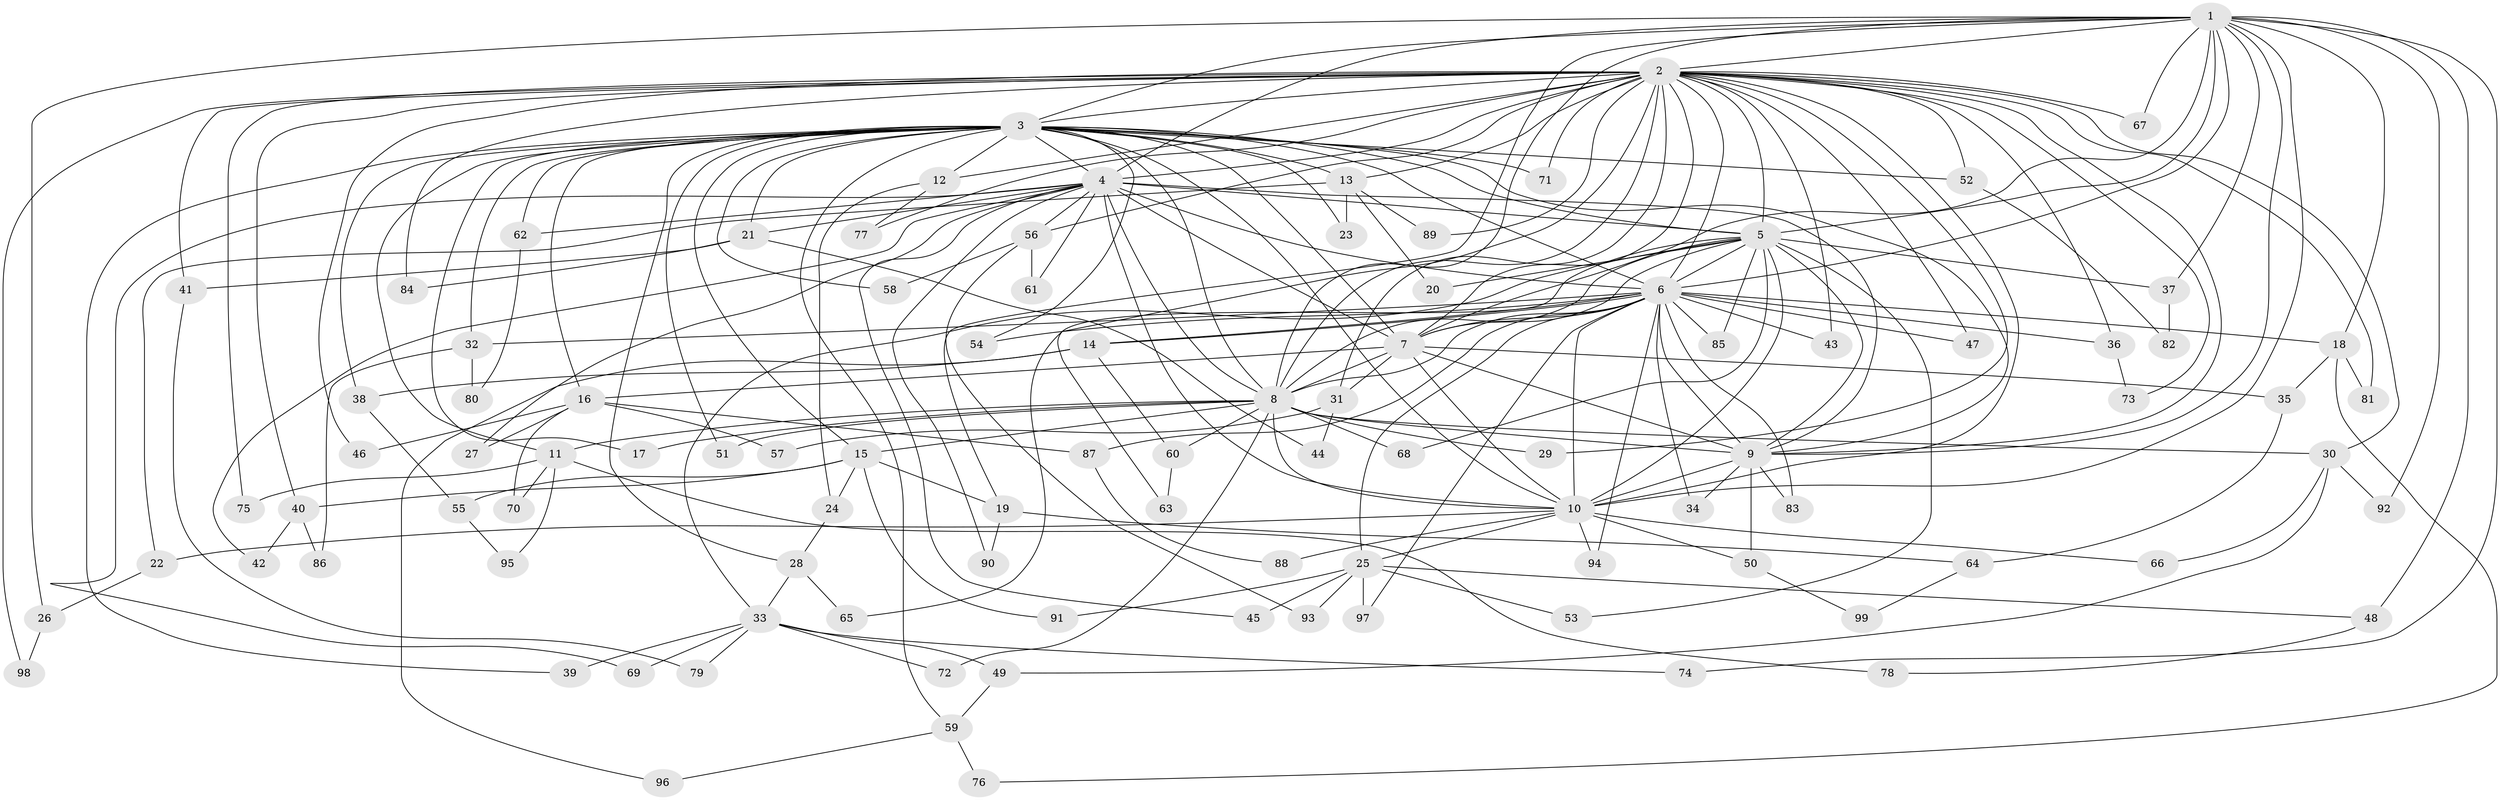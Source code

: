 // coarse degree distribution, {34: 0.0136986301369863, 27: 0.0136986301369863, 16: 0.0273972602739726, 14: 0.0273972602739726, 22: 0.0136986301369863, 13: 0.0136986301369863, 6: 0.0273972602739726, 4: 0.1095890410958904, 5: 0.0547945205479452, 9: 0.0273972602739726, 7: 0.0136986301369863, 2: 0.5205479452054794, 3: 0.1095890410958904, 8: 0.0136986301369863, 1: 0.0136986301369863}
// Generated by graph-tools (version 1.1) at 2025/41/03/06/25 10:41:34]
// undirected, 99 vertices, 223 edges
graph export_dot {
graph [start="1"]
  node [color=gray90,style=filled];
  1;
  2;
  3;
  4;
  5;
  6;
  7;
  8;
  9;
  10;
  11;
  12;
  13;
  14;
  15;
  16;
  17;
  18;
  19;
  20;
  21;
  22;
  23;
  24;
  25;
  26;
  27;
  28;
  29;
  30;
  31;
  32;
  33;
  34;
  35;
  36;
  37;
  38;
  39;
  40;
  41;
  42;
  43;
  44;
  45;
  46;
  47;
  48;
  49;
  50;
  51;
  52;
  53;
  54;
  55;
  56;
  57;
  58;
  59;
  60;
  61;
  62;
  63;
  64;
  65;
  66;
  67;
  68;
  69;
  70;
  71;
  72;
  73;
  74;
  75;
  76;
  77;
  78;
  79;
  80;
  81;
  82;
  83;
  84;
  85;
  86;
  87;
  88;
  89;
  90;
  91;
  92;
  93;
  94;
  95;
  96;
  97;
  98;
  99;
  1 -- 2;
  1 -- 3;
  1 -- 4;
  1 -- 5;
  1 -- 6;
  1 -- 7;
  1 -- 8;
  1 -- 9;
  1 -- 10;
  1 -- 18;
  1 -- 19;
  1 -- 26;
  1 -- 37;
  1 -- 48;
  1 -- 67;
  1 -- 74;
  1 -- 92;
  2 -- 3;
  2 -- 4;
  2 -- 5;
  2 -- 6;
  2 -- 7;
  2 -- 8;
  2 -- 9;
  2 -- 10;
  2 -- 12;
  2 -- 13;
  2 -- 29;
  2 -- 30;
  2 -- 31;
  2 -- 36;
  2 -- 40;
  2 -- 41;
  2 -- 43;
  2 -- 46;
  2 -- 47;
  2 -- 52;
  2 -- 56;
  2 -- 63;
  2 -- 67;
  2 -- 71;
  2 -- 73;
  2 -- 75;
  2 -- 77;
  2 -- 81;
  2 -- 84;
  2 -- 89;
  2 -- 98;
  3 -- 4;
  3 -- 5;
  3 -- 6;
  3 -- 7;
  3 -- 8;
  3 -- 9;
  3 -- 10;
  3 -- 11;
  3 -- 12;
  3 -- 13;
  3 -- 15;
  3 -- 16;
  3 -- 17;
  3 -- 21;
  3 -- 23;
  3 -- 28;
  3 -- 32;
  3 -- 38;
  3 -- 39;
  3 -- 51;
  3 -- 52;
  3 -- 54;
  3 -- 58;
  3 -- 59;
  3 -- 62;
  3 -- 71;
  4 -- 5;
  4 -- 6;
  4 -- 7;
  4 -- 8;
  4 -- 9;
  4 -- 10;
  4 -- 21;
  4 -- 27;
  4 -- 42;
  4 -- 45;
  4 -- 56;
  4 -- 61;
  4 -- 62;
  4 -- 69;
  4 -- 90;
  5 -- 6;
  5 -- 7;
  5 -- 8;
  5 -- 9;
  5 -- 10;
  5 -- 20;
  5 -- 33;
  5 -- 37;
  5 -- 53;
  5 -- 65;
  5 -- 68;
  5 -- 85;
  6 -- 7;
  6 -- 8;
  6 -- 9;
  6 -- 10;
  6 -- 14;
  6 -- 14;
  6 -- 18;
  6 -- 25;
  6 -- 32;
  6 -- 34;
  6 -- 36;
  6 -- 43;
  6 -- 47;
  6 -- 54;
  6 -- 83;
  6 -- 85;
  6 -- 87;
  6 -- 94;
  6 -- 97;
  7 -- 8;
  7 -- 9;
  7 -- 10;
  7 -- 16;
  7 -- 31;
  7 -- 35;
  8 -- 9;
  8 -- 10;
  8 -- 11;
  8 -- 15;
  8 -- 17;
  8 -- 29;
  8 -- 30;
  8 -- 51;
  8 -- 60;
  8 -- 68;
  8 -- 72;
  9 -- 10;
  9 -- 34;
  9 -- 50;
  9 -- 83;
  10 -- 22;
  10 -- 25;
  10 -- 50;
  10 -- 66;
  10 -- 88;
  10 -- 94;
  11 -- 70;
  11 -- 75;
  11 -- 78;
  11 -- 95;
  12 -- 24;
  12 -- 77;
  13 -- 20;
  13 -- 22;
  13 -- 23;
  13 -- 89;
  14 -- 38;
  14 -- 60;
  14 -- 96;
  15 -- 19;
  15 -- 24;
  15 -- 40;
  15 -- 55;
  15 -- 91;
  16 -- 27;
  16 -- 46;
  16 -- 57;
  16 -- 70;
  16 -- 87;
  18 -- 35;
  18 -- 76;
  18 -- 81;
  19 -- 64;
  19 -- 90;
  21 -- 41;
  21 -- 44;
  21 -- 84;
  22 -- 26;
  24 -- 28;
  25 -- 45;
  25 -- 48;
  25 -- 53;
  25 -- 91;
  25 -- 93;
  25 -- 97;
  26 -- 98;
  28 -- 33;
  28 -- 65;
  30 -- 49;
  30 -- 66;
  30 -- 92;
  31 -- 44;
  31 -- 57;
  32 -- 80;
  32 -- 86;
  33 -- 39;
  33 -- 49;
  33 -- 69;
  33 -- 72;
  33 -- 74;
  33 -- 79;
  35 -- 64;
  36 -- 73;
  37 -- 82;
  38 -- 55;
  40 -- 42;
  40 -- 86;
  41 -- 79;
  48 -- 78;
  49 -- 59;
  50 -- 99;
  52 -- 82;
  55 -- 95;
  56 -- 58;
  56 -- 61;
  56 -- 93;
  59 -- 76;
  59 -- 96;
  60 -- 63;
  62 -- 80;
  64 -- 99;
  87 -- 88;
}
